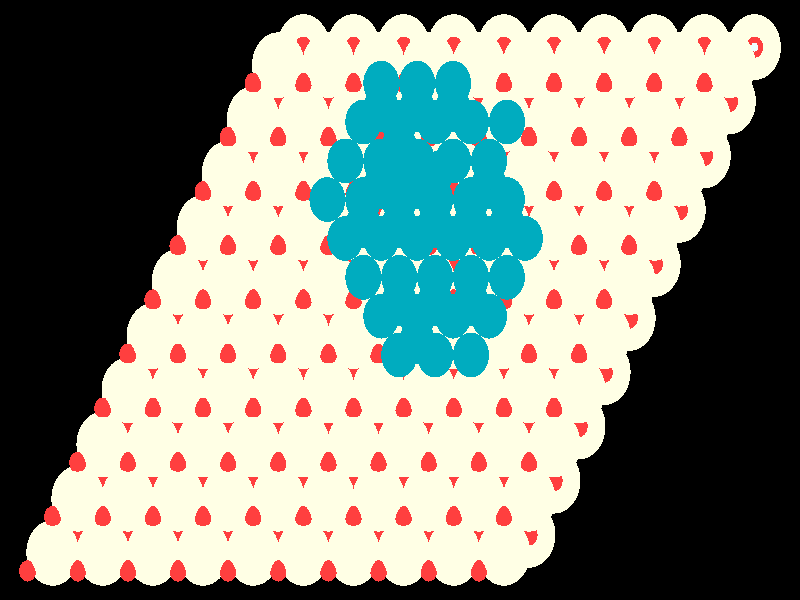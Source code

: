 #include "colors.inc"
#include "finish.inc"

global_settings {assumed_gamma 1 max_trace_level 6}
background {color White transmit 1.0}
camera {orthographic
  right -61.94*x up 37.23*y
  direction 1.00*z
  location <0,0,50.00> look_at <0,0,0>}
light_source {<  2.00,   3.00,  40.00> color White
  area_light <0.70, 0, 0>, <0, 0.70, 0>, 3, 3
  adaptive 1 jitter}

#declare simple = finish {phong 0.7}
#declare pale = finish {ambient 0.5 diffuse 0.85 roughness 0.001 specular 0.200 }
#declare intermediate = finish {ambient 0.3 diffuse 0.6 specular 0.1 roughness 0.04}
#declare vmd = finish {ambient 0.0 diffuse 0.65 phong 0.1 phong_size 40.0 specular 0.5 }
#declare jmol = finish {ambient 0.2 diffuse 0.6 specular 1 roughness 0.001 metallic}
#declare ase2 = finish {ambient 0.05 brilliance 3 diffuse 0.6 metallic specular 0.7 roughness 0.04 reflection 0.15}
#declare ase3 = finish {ambient 0.15 brilliance 2 diffuse 0.6 metallic specular 1.0 roughness 0.001 reflection 0.0}
#declare glass = finish {ambient 0.05 diffuse 0.3 specular 1.0 roughness 0.001}
#declare glass2 = finish {ambient 0.01 diffuse 0.3 specular 1.0 reflection 0.25 roughness 0.001}
#declare Rcell = 0.020;
#declare Rbond = 0.100;

#macro atom(LOC, R, COL, TRANS, FIN)
  sphere{LOC, R texture{pigment{color COL transmit TRANS} finish{FIN}}}
#end
#macro constrain(LOC, R, COL, TRANS FIN)
union{torus{R, Rcell rotate 45*z texture{pigment{color COL transmit TRANS} finish{FIN}}}
      torus{R, Rcell rotate -45*z texture{pigment{color COL transmit TRANS} finish{FIN}}}
      translate LOC}
#end

atom(< 27.45,  15.69, -14.55>, 2.04, rgb <1.00, 1.00, 0.78>, 0.0, ase3) // #0 
atom(< 25.51,  12.33, -14.55>, 2.04, rgb <1.00, 1.00, 0.78>, 0.0, ase3) // #1 
atom(< 23.57,  15.69, -14.55>, 2.04, rgb <1.00, 1.00, 0.78>, 0.0, ase3) // #2 
atom(< 21.63,  12.33, -14.55>, 2.04, rgb <1.00, 1.00, 0.78>, 0.0, ase3) // #3 
atom(< 21.63,  14.57, -13.75>, 0.66, rgb <1.00, 0.05, 0.05>, 0.0, ase3) // #4 
atom(< 25.51,  12.33, -12.17>, 0.66, rgb <1.00, 0.05, 0.05>, 0.0, ase3) // #5 
atom(< 19.69,  11.21, -13.75>, 0.66, rgb <1.00, 0.05, 0.05>, 0.0, ase3) // #6 
atom(< 27.45,  15.69, -12.17>, 0.66, rgb <1.00, 0.05, 0.05>, 0.0, ase3) // #7 
atom(< 25.51,  14.57, -13.75>, 0.66, rgb <1.00, 0.05, 0.05>, 0.0, ase3) // #8 
atom(< 21.63,  12.33, -12.17>, 0.66, rgb <1.00, 0.05, 0.05>, 0.0, ase3) // #9 
atom(< 23.57,  11.21, -13.75>, 0.66, rgb <1.00, 0.05, 0.05>, 0.0, ase3) // #10 
atom(< 23.57,  15.69, -12.17>, 0.66, rgb <1.00, 0.05, 0.05>, 0.0, ase3) // #11 
atom(< 19.69,  11.21, -11.38>, 2.04, rgb <1.00, 1.00, 0.78>, 0.0, ase3) // #12 
atom(< 21.63,  14.57, -11.38>, 2.04, rgb <1.00, 1.00, 0.78>, 0.0, ase3) // #13 
atom(< 23.57,  11.21, -11.38>, 2.04, rgb <1.00, 1.00, 0.78>, 0.0, ase3) // #14 
atom(< 25.51,  14.57, -11.38>, 2.04, rgb <1.00, 1.00, 0.78>, 0.0, ase3) // #15 
atom(< 21.63,  10.09, -10.58>, 0.66, rgb <1.00, 0.05, 0.05>, 0.0, ase3) // #16 
atom(< 23.57,  13.45, -10.58>, 0.66, rgb <1.00, 0.05, 0.05>, 0.0, ase3) // #17 
atom(< 17.75,  10.09, -10.58>, 0.66, rgb <1.00, 0.05, 0.05>, 0.0, ase3) // #18 
atom(< 19.69,  13.45, -10.58>, 0.66, rgb <1.00, 0.05, 0.05>, 0.0, ase3) // #19 
atom(< 23.57,   8.97, -14.55>, 2.04, rgb <1.00, 1.00, 0.78>, 0.0, ase3) // #20 
atom(< 21.63,   5.60, -14.55>, 2.04, rgb <1.00, 1.00, 0.78>, 0.0, ase3) // #21 
atom(< 19.69,   8.97, -14.55>, 2.04, rgb <1.00, 1.00, 0.78>, 0.0, ase3) // #22 
atom(< 17.75,   5.60, -14.55>, 2.04, rgb <1.00, 1.00, 0.78>, 0.0, ase3) // #23 
atom(< 17.75,   7.84, -13.75>, 0.66, rgb <1.00, 0.05, 0.05>, 0.0, ase3) // #24 
atom(< 21.63,   5.60, -12.17>, 0.66, rgb <1.00, 0.05, 0.05>, 0.0, ase3) // #25 
atom(< 15.81,   4.48, -13.75>, 0.66, rgb <1.00, 0.05, 0.05>, 0.0, ase3) // #26 
atom(< 23.57,   8.97, -12.17>, 0.66, rgb <1.00, 0.05, 0.05>, 0.0, ase3) // #27 
atom(< 21.63,   7.84, -13.75>, 0.66, rgb <1.00, 0.05, 0.05>, 0.0, ase3) // #28 
atom(< 17.75,   5.60, -12.17>, 0.66, rgb <1.00, 0.05, 0.05>, 0.0, ase3) // #29 
atom(< 19.69,   4.48, -13.75>, 0.66, rgb <1.00, 0.05, 0.05>, 0.0, ase3) // #30 
atom(< 19.69,   8.97, -12.17>, 0.66, rgb <1.00, 0.05, 0.05>, 0.0, ase3) // #31 
atom(< 15.81,   4.48, -11.38>, 2.04, rgb <1.00, 1.00, 0.78>, 0.0, ase3) // #32 
atom(< 17.75,   7.84, -11.38>, 2.04, rgb <1.00, 1.00, 0.78>, 0.0, ase3) // #33 
atom(< 19.69,   4.48, -11.38>, 2.04, rgb <1.00, 1.00, 0.78>, 0.0, ase3) // #34 
atom(< 21.63,   7.84, -11.38>, 2.04, rgb <1.00, 1.00, 0.78>, 0.0, ase3) // #35 
atom(< 17.75,   3.36, -10.58>, 0.66, rgb <1.00, 0.05, 0.05>, 0.0, ase3) // #36 
atom(< 19.69,   6.72, -10.58>, 0.66, rgb <1.00, 0.05, 0.05>, 0.0, ase3) // #37 
atom(< 13.87,   3.36, -10.58>, 0.66, rgb <1.00, 0.05, 0.05>, 0.0, ase3) // #38 
atom(< 15.81,   6.72, -10.58>, 0.66, rgb <1.00, 0.05, 0.05>, 0.0, ase3) // #39 
atom(< 19.69,   2.24, -14.55>, 2.04, rgb <1.00, 1.00, 0.78>, 0.0, ase3) // #40 
atom(< 17.75,  -1.12, -14.55>, 2.04, rgb <1.00, 1.00, 0.78>, 0.0, ase3) // #41 
atom(< 15.81,   2.24, -14.55>, 2.04, rgb <1.00, 1.00, 0.78>, 0.0, ase3) // #42 
atom(< 13.87,  -1.12, -14.55>, 2.04, rgb <1.00, 1.00, 0.78>, 0.0, ase3) // #43 
atom(< 13.87,   1.12, -13.75>, 0.66, rgb <1.00, 0.05, 0.05>, 0.0, ase3) // #44 
atom(< 17.75,  -1.12, -12.17>, 0.66, rgb <1.00, 0.05, 0.05>, 0.0, ase3) // #45 
atom(< 11.93,  -2.24, -13.75>, 0.66, rgb <1.00, 0.05, 0.05>, 0.0, ase3) // #46 
atom(< 19.69,   2.24, -12.17>, 0.66, rgb <1.00, 0.05, 0.05>, 0.0, ase3) // #47 
atom(< 17.75,   1.12, -13.75>, 0.66, rgb <1.00, 0.05, 0.05>, 0.0, ase3) // #48 
atom(< 13.87,  -1.12, -12.17>, 0.66, rgb <1.00, 0.05, 0.05>, 0.0, ase3) // #49 
atom(< 15.81,  -2.24, -13.75>, 0.66, rgb <1.00, 0.05, 0.05>, 0.0, ase3) // #50 
atom(< 15.81,   2.24, -12.17>, 0.66, rgb <1.00, 0.05, 0.05>, 0.0, ase3) // #51 
atom(< 11.93,  -2.24, -11.38>, 2.04, rgb <1.00, 1.00, 0.78>, 0.0, ase3) // #52 
atom(< 13.87,   1.12, -11.38>, 2.04, rgb <1.00, 1.00, 0.78>, 0.0, ase3) // #53 
atom(< 15.81,  -2.24, -11.38>, 2.04, rgb <1.00, 1.00, 0.78>, 0.0, ase3) // #54 
atom(< 17.75,   1.12, -11.38>, 2.04, rgb <1.00, 1.00, 0.78>, 0.0, ase3) // #55 
atom(< 13.87,  -3.36, -10.58>, 0.66, rgb <1.00, 0.05, 0.05>, 0.0, ase3) // #56 
atom(< 15.81,   0.00, -10.58>, 0.66, rgb <1.00, 0.05, 0.05>, 0.0, ase3) // #57 
atom(<  9.99,  -3.36, -10.58>, 0.66, rgb <1.00, 0.05, 0.05>, 0.0, ase3) // #58 
atom(< 11.93,   0.00, -10.58>, 0.66, rgb <1.00, 0.05, 0.05>, 0.0, ase3) // #59 
atom(< 15.81,  -4.48, -14.55>, 2.04, rgb <1.00, 1.00, 0.78>, 0.0, ase3) // #60 
atom(< 13.87,  -7.84, -14.55>, 2.04, rgb <1.00, 1.00, 0.78>, 0.0, ase3) // #61 
atom(< 11.93,  -4.48, -14.55>, 2.04, rgb <1.00, 1.00, 0.78>, 0.0, ase3) // #62 
atom(<  9.99,  -7.84, -14.55>, 2.04, rgb <1.00, 1.00, 0.78>, 0.0, ase3) // #63 
atom(<  9.99,  -5.60, -13.75>, 0.66, rgb <1.00, 0.05, 0.05>, 0.0, ase3) // #64 
atom(< 13.87,  -7.84, -12.17>, 0.66, rgb <1.00, 0.05, 0.05>, 0.0, ase3) // #65 
atom(<  8.04,  -8.97, -13.75>, 0.66, rgb <1.00, 0.05, 0.05>, 0.0, ase3) // #66 
atom(< 15.81,  -4.48, -12.17>, 0.66, rgb <1.00, 0.05, 0.05>, 0.0, ase3) // #67 
atom(< 13.87,  -5.60, -13.75>, 0.66, rgb <1.00, 0.05, 0.05>, 0.0, ase3) // #68 
atom(<  9.99,  -7.84, -12.17>, 0.66, rgb <1.00, 0.05, 0.05>, 0.0, ase3) // #69 
atom(< 11.93,  -8.97, -13.75>, 0.66, rgb <1.00, 0.05, 0.05>, 0.0, ase3) // #70 
atom(< 11.93,  -4.48, -12.17>, 0.66, rgb <1.00, 0.05, 0.05>, 0.0, ase3) // #71 
atom(<  8.04,  -8.97, -11.38>, 2.04, rgb <1.00, 1.00, 0.78>, 0.0, ase3) // #72 
atom(<  9.99,  -5.60, -11.38>, 2.04, rgb <1.00, 1.00, 0.78>, 0.0, ase3) // #73 
atom(< 11.93,  -8.97, -11.38>, 2.04, rgb <1.00, 1.00, 0.78>, 0.0, ase3) // #74 
atom(< 13.87,  -5.60, -11.38>, 2.04, rgb <1.00, 1.00, 0.78>, 0.0, ase3) // #75 
atom(<  9.99, -10.09, -10.58>, 0.66, rgb <1.00, 0.05, 0.05>, 0.0, ase3) // #76 
atom(< 11.93,  -6.72, -10.58>, 0.66, rgb <1.00, 0.05, 0.05>, 0.0, ase3) // #77 
atom(<  6.10, -10.09, -10.58>, 0.66, rgb <1.00, 0.05, 0.05>, 0.0, ase3) // #78 
atom(<  8.04,  -6.72, -10.58>, 0.66, rgb <1.00, 0.05, 0.05>, 0.0, ase3) // #79 
atom(< 11.93, -11.21, -14.55>, 2.04, rgb <1.00, 1.00, 0.78>, 0.0, ase3) // #80 
atom(<  9.99, -14.57, -14.55>, 2.04, rgb <1.00, 1.00, 0.78>, 0.0, ase3) // #81 
atom(<  8.04, -11.21, -14.55>, 2.04, rgb <1.00, 1.00, 0.78>, 0.0, ase3) // #82 
atom(<  6.10, -14.57, -14.55>, 2.04, rgb <1.00, 1.00, 0.78>, 0.0, ase3) // #83 
atom(<  6.10, -12.33, -13.75>, 0.66, rgb <1.00, 0.05, 0.05>, 0.0, ase3) // #84 
atom(<  9.99, -14.57, -12.17>, 0.66, rgb <1.00, 0.05, 0.05>, 0.0, ase3) // #85 
atom(<  4.16, -15.69, -13.75>, 0.66, rgb <1.00, 0.05, 0.05>, 0.0, ase3) // #86 
atom(< 11.93, -11.21, -12.17>, 0.66, rgb <1.00, 0.05, 0.05>, 0.0, ase3) // #87 
atom(<  9.99, -12.33, -13.75>, 0.66, rgb <1.00, 0.05, 0.05>, 0.0, ase3) // #88 
atom(<  6.10, -14.57, -12.17>, 0.66, rgb <1.00, 0.05, 0.05>, 0.0, ase3) // #89 
atom(<  8.04, -15.69, -13.75>, 0.66, rgb <1.00, 0.05, 0.05>, 0.0, ase3) // #90 
atom(<  8.04, -11.21, -12.17>, 0.66, rgb <1.00, 0.05, 0.05>, 0.0, ase3) // #91 
atom(<  4.16, -15.69, -11.38>, 2.04, rgb <1.00, 1.00, 0.78>, 0.0, ase3) // #92 
atom(<  6.10, -12.33, -11.38>, 2.04, rgb <1.00, 1.00, 0.78>, 0.0, ase3) // #93 
atom(<  8.04, -15.69, -11.38>, 2.04, rgb <1.00, 1.00, 0.78>, 0.0, ase3) // #94 
atom(<  9.99, -12.33, -11.38>, 2.04, rgb <1.00, 1.00, 0.78>, 0.0, ase3) // #95 
atom(<  6.10, -16.81, -10.58>, 0.66, rgb <1.00, 0.05, 0.05>, 0.0, ase3) // #96 
atom(<  8.04, -13.45, -10.58>, 0.66, rgb <1.00, 0.05, 0.05>, 0.0, ase3) // #97 
atom(<  2.22, -16.81, -10.58>, 0.66, rgb <1.00, 0.05, 0.05>, 0.0, ase3) // #98 
atom(<  4.16, -13.45, -10.58>, 0.66, rgb <1.00, 0.05, 0.05>, 0.0, ase3) // #99 
atom(< 19.69,  15.69, -14.55>, 2.04, rgb <1.00, 1.00, 0.78>, 0.0, ase3) // #100 
atom(< 17.75,  12.33, -14.55>, 2.04, rgb <1.00, 1.00, 0.78>, 0.0, ase3) // #101 
atom(< 15.81,  15.69, -14.55>, 2.04, rgb <1.00, 1.00, 0.78>, 0.0, ase3) // #102 
atom(< 13.87,  12.33, -14.55>, 2.04, rgb <1.00, 1.00, 0.78>, 0.0, ase3) // #103 
atom(< 13.87,  14.57, -13.75>, 0.66, rgb <1.00, 0.05, 0.05>, 0.0, ase3) // #104 
atom(< 17.75,  12.33, -12.17>, 0.66, rgb <1.00, 0.05, 0.05>, 0.0, ase3) // #105 
atom(< 11.93,  11.21, -13.75>, 0.66, rgb <1.00, 0.05, 0.05>, 0.0, ase3) // #106 
atom(< 19.69,  15.69, -12.17>, 0.66, rgb <1.00, 0.05, 0.05>, 0.0, ase3) // #107 
atom(< 17.75,  14.57, -13.75>, 0.66, rgb <1.00, 0.05, 0.05>, 0.0, ase3) // #108 
atom(< 13.87,  12.33, -12.17>, 0.66, rgb <1.00, 0.05, 0.05>, 0.0, ase3) // #109 
atom(< 15.81,  11.21, -13.75>, 0.66, rgb <1.00, 0.05, 0.05>, 0.0, ase3) // #110 
atom(< 15.81,  15.69, -12.17>, 0.66, rgb <1.00, 0.05, 0.05>, 0.0, ase3) // #111 
atom(< 11.93,  11.21, -11.38>, 2.04, rgb <1.00, 1.00, 0.78>, 0.0, ase3) // #112 
atom(< 13.87,  14.57, -11.38>, 2.04, rgb <1.00, 1.00, 0.78>, 0.0, ase3) // #113 
atom(< 15.81,  11.21, -11.38>, 2.04, rgb <1.00, 1.00, 0.78>, 0.0, ase3) // #114 
atom(< 17.75,  14.57, -11.38>, 2.04, rgb <1.00, 1.00, 0.78>, 0.0, ase3) // #115 
atom(< 13.87,  10.09, -10.58>, 0.66, rgb <1.00, 0.05, 0.05>, 0.0, ase3) // #116 
atom(< 15.81,  13.45, -10.58>, 0.66, rgb <1.00, 0.05, 0.05>, 0.0, ase3) // #117 
atom(<  9.99,  10.09, -10.58>, 0.66, rgb <1.00, 0.05, 0.05>, 0.0, ase3) // #118 
atom(< 11.93,  13.45, -10.58>, 0.66, rgb <1.00, 0.05, 0.05>, 0.0, ase3) // #119 
atom(< 15.81,   8.97, -14.55>, 2.04, rgb <1.00, 1.00, 0.78>, 0.0, ase3) // #120 
atom(< 13.87,   5.60, -14.55>, 2.04, rgb <1.00, 1.00, 0.78>, 0.0, ase3) // #121 
atom(< 11.93,   8.97, -14.55>, 2.04, rgb <1.00, 1.00, 0.78>, 0.0, ase3) // #122 
atom(<  9.99,   5.60, -14.55>, 2.04, rgb <1.00, 1.00, 0.78>, 0.0, ase3) // #123 
atom(<  9.99,   7.84, -13.75>, 0.66, rgb <1.00, 0.05, 0.05>, 0.0, ase3) // #124 
atom(< 13.87,   5.60, -12.17>, 0.66, rgb <1.00, 0.05, 0.05>, 0.0, ase3) // #125 
atom(<  8.04,   4.48, -13.75>, 0.66, rgb <1.00, 0.05, 0.05>, 0.0, ase3) // #126 
atom(< 15.81,   8.97, -12.17>, 0.66, rgb <1.00, 0.05, 0.05>, 0.0, ase3) // #127 
atom(< 13.87,   7.84, -13.75>, 0.66, rgb <1.00, 0.05, 0.05>, 0.0, ase3) // #128 
atom(<  9.99,   5.60, -12.17>, 0.66, rgb <1.00, 0.05, 0.05>, 0.0, ase3) // #129 
atom(< 11.93,   4.48, -13.75>, 0.66, rgb <1.00, 0.05, 0.05>, 0.0, ase3) // #130 
atom(< 11.93,   8.97, -12.17>, 0.66, rgb <1.00, 0.05, 0.05>, 0.0, ase3) // #131 
atom(<  8.04,   4.48, -11.38>, 2.04, rgb <1.00, 1.00, 0.78>, 0.0, ase3) // #132 
atom(<  9.99,   7.84, -11.38>, 2.04, rgb <1.00, 1.00, 0.78>, 0.0, ase3) // #133 
atom(< 11.93,   4.48, -11.38>, 2.04, rgb <1.00, 1.00, 0.78>, 0.0, ase3) // #134 
atom(< 13.87,   7.84, -11.38>, 2.04, rgb <1.00, 1.00, 0.78>, 0.0, ase3) // #135 
atom(<  9.99,   3.36, -10.58>, 0.66, rgb <1.00, 0.05, 0.05>, 0.0, ase3) // #136 
atom(< 11.93,   6.72, -10.58>, 0.66, rgb <1.00, 0.05, 0.05>, 0.0, ase3) // #137 
atom(<  6.10,   3.36, -10.58>, 0.66, rgb <1.00, 0.05, 0.05>, 0.0, ase3) // #138 
atom(<  8.04,   6.72, -10.58>, 0.66, rgb <1.00, 0.05, 0.05>, 0.0, ase3) // #139 
atom(< 11.93,   2.24, -14.55>, 2.04, rgb <1.00, 1.00, 0.78>, 0.0, ase3) // #140 
atom(<  9.99,  -1.12, -14.55>, 2.04, rgb <1.00, 1.00, 0.78>, 0.0, ase3) // #141 
atom(<  8.04,   2.24, -14.55>, 2.04, rgb <1.00, 1.00, 0.78>, 0.0, ase3) // #142 
atom(<  6.10,  -1.12, -14.55>, 2.04, rgb <1.00, 1.00, 0.78>, 0.0, ase3) // #143 
atom(<  6.10,   1.12, -13.75>, 0.66, rgb <1.00, 0.05, 0.05>, 0.0, ase3) // #144 
atom(<  9.99,  -1.12, -12.17>, 0.66, rgb <1.00, 0.05, 0.05>, 0.0, ase3) // #145 
atom(<  4.16,  -2.24, -13.75>, 0.66, rgb <1.00, 0.05, 0.05>, 0.0, ase3) // #146 
atom(< 11.93,   2.24, -12.17>, 0.66, rgb <1.00, 0.05, 0.05>, 0.0, ase3) // #147 
atom(<  9.99,   1.12, -13.75>, 0.66, rgb <1.00, 0.05, 0.05>, 0.0, ase3) // #148 
atom(<  6.10,  -1.12, -12.17>, 0.66, rgb <1.00, 0.05, 0.05>, 0.0, ase3) // #149 
atom(<  8.04,  -2.24, -13.75>, 0.66, rgb <1.00, 0.05, 0.05>, 0.0, ase3) // #150 
atom(<  8.04,   2.24, -12.17>, 0.66, rgb <1.00, 0.05, 0.05>, 0.0, ase3) // #151 
atom(<  4.16,  -2.24, -11.38>, 2.04, rgb <1.00, 1.00, 0.78>, 0.0, ase3) // #152 
atom(<  6.10,   1.12, -11.38>, 2.04, rgb <1.00, 1.00, 0.78>, 0.0, ase3) // #153 
atom(<  8.04,  -2.24, -11.38>, 2.04, rgb <1.00, 1.00, 0.78>, 0.0, ase3) // #154 
atom(<  9.99,   1.12, -11.38>, 2.04, rgb <1.00, 1.00, 0.78>, 0.0, ase3) // #155 
atom(<  6.10,  -3.36, -10.58>, 0.66, rgb <1.00, 0.05, 0.05>, 0.0, ase3) // #156 
atom(<  8.04,   0.00, -10.58>, 0.66, rgb <1.00, 0.05, 0.05>, 0.0, ase3) // #157 
atom(<  2.22,  -3.36, -10.58>, 0.66, rgb <1.00, 0.05, 0.05>, 0.0, ase3) // #158 
atom(<  4.16,   0.00, -10.58>, 0.66, rgb <1.00, 0.05, 0.05>, 0.0, ase3) // #159 
atom(<  8.04,  -4.48, -14.55>, 2.04, rgb <1.00, 1.00, 0.78>, 0.0, ase3) // #160 
atom(<  6.10,  -7.84, -14.55>, 2.04, rgb <1.00, 1.00, 0.78>, 0.0, ase3) // #161 
atom(<  4.16,  -4.48, -14.55>, 2.04, rgb <1.00, 1.00, 0.78>, 0.0, ase3) // #162 
atom(<  2.22,  -7.84, -14.55>, 2.04, rgb <1.00, 1.00, 0.78>, 0.0, ase3) // #163 
atom(<  2.22,  -5.60, -13.75>, 0.66, rgb <1.00, 0.05, 0.05>, 0.0, ase3) // #164 
atom(<  6.10,  -7.84, -12.17>, 0.66, rgb <1.00, 0.05, 0.05>, 0.0, ase3) // #165 
atom(<  0.28,  -8.97, -13.75>, 0.66, rgb <1.00, 0.05, 0.05>, 0.0, ase3) // #166 
atom(<  8.04,  -4.48, -12.17>, 0.66, rgb <1.00, 0.05, 0.05>, 0.0, ase3) // #167 
atom(<  6.10,  -5.60, -13.75>, 0.66, rgb <1.00, 0.05, 0.05>, 0.0, ase3) // #168 
atom(<  2.22,  -7.84, -12.17>, 0.66, rgb <1.00, 0.05, 0.05>, 0.0, ase3) // #169 
atom(<  4.16,  -8.97, -13.75>, 0.66, rgb <1.00, 0.05, 0.05>, 0.0, ase3) // #170 
atom(<  4.16,  -4.48, -12.17>, 0.66, rgb <1.00, 0.05, 0.05>, 0.0, ase3) // #171 
atom(<  0.28,  -8.97, -11.38>, 2.04, rgb <1.00, 1.00, 0.78>, 0.0, ase3) // #172 
atom(<  2.22,  -5.60, -11.38>, 2.04, rgb <1.00, 1.00, 0.78>, 0.0, ase3) // #173 
atom(<  4.16,  -8.97, -11.38>, 2.04, rgb <1.00, 1.00, 0.78>, 0.0, ase3) // #174 
atom(<  6.10,  -5.60, -11.38>, 2.04, rgb <1.00, 1.00, 0.78>, 0.0, ase3) // #175 
atom(<  2.22, -10.09, -10.58>, 0.66, rgb <1.00, 0.05, 0.05>, 0.0, ase3) // #176 
atom(<  4.16,  -6.72, -10.58>, 0.66, rgb <1.00, 0.05, 0.05>, 0.0, ase3) // #177 
atom(< -1.66, -10.09, -10.58>, 0.66, rgb <1.00, 0.05, 0.05>, 0.0, ase3) // #178 
atom(<  0.28,  -6.72, -10.58>, 0.66, rgb <1.00, 0.05, 0.05>, 0.0, ase3) // #179 
atom(<  4.16, -11.21, -14.55>, 2.04, rgb <1.00, 1.00, 0.78>, 0.0, ase3) // #180 
atom(<  2.22, -14.57, -14.55>, 2.04, rgb <1.00, 1.00, 0.78>, 0.0, ase3) // #181 
atom(<  0.28, -11.21, -14.55>, 2.04, rgb <1.00, 1.00, 0.78>, 0.0, ase3) // #182 
atom(< -1.66, -14.57, -14.55>, 2.04, rgb <1.00, 1.00, 0.78>, 0.0, ase3) // #183 
atom(< -1.66, -12.33, -13.75>, 0.66, rgb <1.00, 0.05, 0.05>, 0.0, ase3) // #184 
atom(<  2.22, -14.57, -12.17>, 0.66, rgb <1.00, 0.05, 0.05>, 0.0, ase3) // #185 
atom(< -3.60, -15.69, -13.75>, 0.66, rgb <1.00, 0.05, 0.05>, 0.0, ase3) // #186 
atom(<  4.16, -11.21, -12.17>, 0.66, rgb <1.00, 0.05, 0.05>, 0.0, ase3) // #187 
atom(<  2.22, -12.33, -13.75>, 0.66, rgb <1.00, 0.05, 0.05>, 0.0, ase3) // #188 
atom(< -1.66, -14.57, -12.17>, 0.66, rgb <1.00, 0.05, 0.05>, 0.0, ase3) // #189 
atom(<  0.28, -15.69, -13.75>, 0.66, rgb <1.00, 0.05, 0.05>, 0.0, ase3) // #190 
atom(<  0.28, -11.21, -12.17>, 0.66, rgb <1.00, 0.05, 0.05>, 0.0, ase3) // #191 
atom(< -3.60, -15.69, -11.38>, 2.04, rgb <1.00, 1.00, 0.78>, 0.0, ase3) // #192 
atom(< -1.66, -12.33, -11.38>, 2.04, rgb <1.00, 1.00, 0.78>, 0.0, ase3) // #193 
atom(<  0.28, -15.69, -11.38>, 2.04, rgb <1.00, 1.00, 0.78>, 0.0, ase3) // #194 
atom(<  2.22, -12.33, -11.38>, 2.04, rgb <1.00, 1.00, 0.78>, 0.0, ase3) // #195 
atom(< -1.66, -16.81, -10.58>, 0.66, rgb <1.00, 0.05, 0.05>, 0.0, ase3) // #196 
atom(<  0.28, -13.45, -10.58>, 0.66, rgb <1.00, 0.05, 0.05>, 0.0, ase3) // #197 
atom(< -5.54, -16.81, -10.58>, 0.66, rgb <1.00, 0.05, 0.05>, 0.0, ase3) // #198 
atom(< -3.60, -13.45, -10.58>, 0.66, rgb <1.00, 0.05, 0.05>, 0.0, ase3) // #199 
atom(< 11.93,  15.69, -14.55>, 2.04, rgb <1.00, 1.00, 0.78>, 0.0, ase3) // #200 
atom(<  9.99,  12.33, -14.55>, 2.04, rgb <1.00, 1.00, 0.78>, 0.0, ase3) // #201 
atom(<  8.04,  15.69, -14.55>, 2.04, rgb <1.00, 1.00, 0.78>, 0.0, ase3) // #202 
atom(<  6.10,  12.33, -14.55>, 2.04, rgb <1.00, 1.00, 0.78>, 0.0, ase3) // #203 
atom(<  6.10,  14.57, -13.75>, 0.66, rgb <1.00, 0.05, 0.05>, 0.0, ase3) // #204 
atom(<  9.99,  12.33, -12.17>, 0.66, rgb <1.00, 0.05, 0.05>, 0.0, ase3) // #205 
atom(<  4.16,  11.21, -13.75>, 0.66, rgb <1.00, 0.05, 0.05>, 0.0, ase3) // #206 
atom(< 11.93,  15.69, -12.17>, 0.66, rgb <1.00, 0.05, 0.05>, 0.0, ase3) // #207 
atom(<  9.99,  14.57, -13.75>, 0.66, rgb <1.00, 0.05, 0.05>, 0.0, ase3) // #208 
atom(<  6.10,  12.33, -12.17>, 0.66, rgb <1.00, 0.05, 0.05>, 0.0, ase3) // #209 
atom(<  8.04,  11.21, -13.75>, 0.66, rgb <1.00, 0.05, 0.05>, 0.0, ase3) // #210 
atom(<  8.04,  15.69, -12.17>, 0.66, rgb <1.00, 0.05, 0.05>, 0.0, ase3) // #211 
atom(<  4.16,  11.21, -11.38>, 2.04, rgb <1.00, 1.00, 0.78>, 0.0, ase3) // #212 
atom(<  6.10,  14.57, -11.38>, 2.04, rgb <1.00, 1.00, 0.78>, 0.0, ase3) // #213 
atom(<  8.04,  11.21, -11.38>, 2.04, rgb <1.00, 1.00, 0.78>, 0.0, ase3) // #214 
atom(<  9.99,  14.57, -11.38>, 2.04, rgb <1.00, 1.00, 0.78>, 0.0, ase3) // #215 
atom(<  6.10,  10.09, -10.58>, 0.66, rgb <1.00, 0.05, 0.05>, 0.0, ase3) // #216 
atom(<  8.04,  13.45, -10.58>, 0.66, rgb <1.00, 0.05, 0.05>, 0.0, ase3) // #217 
atom(<  2.22,  10.09, -10.58>, 0.66, rgb <1.00, 0.05, 0.05>, 0.0, ase3) // #218 
atom(<  4.16,  13.45, -10.58>, 0.66, rgb <1.00, 0.05, 0.05>, 0.0, ase3) // #219 
atom(<  8.04,   8.97, -14.55>, 2.04, rgb <1.00, 1.00, 0.78>, 0.0, ase3) // #220 
atom(<  6.10,   5.60, -14.55>, 2.04, rgb <1.00, 1.00, 0.78>, 0.0, ase3) // #221 
atom(<  4.16,   8.97, -14.55>, 2.04, rgb <1.00, 1.00, 0.78>, 0.0, ase3) // #222 
atom(<  2.22,   5.60, -14.55>, 2.04, rgb <1.00, 1.00, 0.78>, 0.0, ase3) // #223 
atom(<  2.22,   7.84, -13.75>, 0.66, rgb <1.00, 0.05, 0.05>, 0.0, ase3) // #224 
atom(<  6.10,   5.60, -12.17>, 0.66, rgb <1.00, 0.05, 0.05>, 0.0, ase3) // #225 
atom(<  0.28,   4.48, -13.75>, 0.66, rgb <1.00, 0.05, 0.05>, 0.0, ase3) // #226 
atom(<  8.04,   8.97, -12.17>, 0.66, rgb <1.00, 0.05, 0.05>, 0.0, ase3) // #227 
atom(<  6.10,   7.84, -13.75>, 0.66, rgb <1.00, 0.05, 0.05>, 0.0, ase3) // #228 
atom(<  2.22,   5.60, -12.17>, 0.66, rgb <1.00, 0.05, 0.05>, 0.0, ase3) // #229 
atom(<  4.16,   4.48, -13.75>, 0.66, rgb <1.00, 0.05, 0.05>, 0.0, ase3) // #230 
atom(<  4.16,   8.97, -12.17>, 0.66, rgb <1.00, 0.05, 0.05>, 0.0, ase3) // #231 
atom(<  0.28,   4.48, -11.38>, 2.04, rgb <1.00, 1.00, 0.78>, 0.0, ase3) // #232 
atom(<  2.22,   7.84, -11.38>, 2.04, rgb <1.00, 1.00, 0.78>, 0.0, ase3) // #233 
atom(<  4.16,   4.48, -11.38>, 2.04, rgb <1.00, 1.00, 0.78>, 0.0, ase3) // #234 
atom(<  6.10,   7.84, -11.38>, 2.04, rgb <1.00, 1.00, 0.78>, 0.0, ase3) // #235 
atom(<  2.22,   3.36, -10.58>, 0.66, rgb <1.00, 0.05, 0.05>, 0.0, ase3) // #236 
atom(<  4.16,   6.72, -10.58>, 0.66, rgb <1.00, 0.05, 0.05>, 0.0, ase3) // #237 
atom(< -1.66,   3.36, -10.58>, 0.66, rgb <1.00, 0.05, 0.05>, 0.0, ase3) // #238 
atom(<  0.28,   6.72, -10.58>, 0.66, rgb <1.00, 0.05, 0.05>, 0.0, ase3) // #239 
atom(<  4.16,   2.24, -14.55>, 2.04, rgb <1.00, 1.00, 0.78>, 0.0, ase3) // #240 
atom(<  2.22,  -1.12, -14.55>, 2.04, rgb <1.00, 1.00, 0.78>, 0.0, ase3) // #241 
atom(<  0.28,   2.24, -14.55>, 2.04, rgb <1.00, 1.00, 0.78>, 0.0, ase3) // #242 
atom(< -1.66,  -1.12, -14.55>, 2.04, rgb <1.00, 1.00, 0.78>, 0.0, ase3) // #243 
atom(< -1.66,   1.12, -13.75>, 0.66, rgb <1.00, 0.05, 0.05>, 0.0, ase3) // #244 
atom(<  2.22,  -1.12, -12.17>, 0.66, rgb <1.00, 0.05, 0.05>, 0.0, ase3) // #245 
atom(< -3.60,  -2.24, -13.75>, 0.66, rgb <1.00, 0.05, 0.05>, 0.0, ase3) // #246 
atom(<  4.16,   2.24, -12.17>, 0.66, rgb <1.00, 0.05, 0.05>, 0.0, ase3) // #247 
atom(<  2.22,   1.12, -13.75>, 0.66, rgb <1.00, 0.05, 0.05>, 0.0, ase3) // #248 
atom(< -1.66,  -1.12, -12.17>, 0.66, rgb <1.00, 0.05, 0.05>, 0.0, ase3) // #249 
atom(<  0.28,  -2.24, -13.75>, 0.66, rgb <1.00, 0.05, 0.05>, 0.0, ase3) // #250 
atom(<  0.28,   2.24, -12.17>, 0.66, rgb <1.00, 0.05, 0.05>, 0.0, ase3) // #251 
atom(< -3.60,  -2.24, -11.38>, 2.04, rgb <1.00, 1.00, 0.78>, 0.0, ase3) // #252 
atom(< -1.66,   1.12, -11.38>, 2.04, rgb <1.00, 1.00, 0.78>, 0.0, ase3) // #253 
atom(<  0.28,  -2.24, -11.38>, 2.04, rgb <1.00, 1.00, 0.78>, 0.0, ase3) // #254 
atom(<  2.22,   1.12, -11.38>, 2.04, rgb <1.00, 1.00, 0.78>, 0.0, ase3) // #255 
atom(< -1.66,  -3.36, -10.58>, 0.66, rgb <1.00, 0.05, 0.05>, 0.0, ase3) // #256 
atom(<  0.28,   0.00, -10.58>, 0.66, rgb <1.00, 0.05, 0.05>, 0.0, ase3) // #257 
atom(< -5.54,  -3.36, -10.58>, 0.66, rgb <1.00, 0.05, 0.05>, 0.0, ase3) // #258 
atom(< -3.60,   0.00, -10.58>, 0.66, rgb <1.00, 0.05, 0.05>, 0.0, ase3) // #259 
atom(<  0.28,  -4.48, -14.55>, 2.04, rgb <1.00, 1.00, 0.78>, 0.0, ase3) // #260 
atom(< -1.66,  -7.84, -14.55>, 2.04, rgb <1.00, 1.00, 0.78>, 0.0, ase3) // #261 
atom(< -3.60,  -4.48, -14.55>, 2.04, rgb <1.00, 1.00, 0.78>, 0.0, ase3) // #262 
atom(< -5.54,  -7.84, -14.55>, 2.04, rgb <1.00, 1.00, 0.78>, 0.0, ase3) // #263 
atom(< -5.54,  -5.60, -13.75>, 0.66, rgb <1.00, 0.05, 0.05>, 0.0, ase3) // #264 
atom(< -1.66,  -7.84, -12.17>, 0.66, rgb <1.00, 0.05, 0.05>, 0.0, ase3) // #265 
atom(< -7.48,  -8.97, -13.75>, 0.66, rgb <1.00, 0.05, 0.05>, 0.0, ase3) // #266 
atom(<  0.28,  -4.48, -12.17>, 0.66, rgb <1.00, 0.05, 0.05>, 0.0, ase3) // #267 
atom(< -1.66,  -5.60, -13.75>, 0.66, rgb <1.00, 0.05, 0.05>, 0.0, ase3) // #268 
atom(< -5.54,  -7.84, -12.17>, 0.66, rgb <1.00, 0.05, 0.05>, 0.0, ase3) // #269 
atom(< -3.60,  -8.97, -13.75>, 0.66, rgb <1.00, 0.05, 0.05>, 0.0, ase3) // #270 
atom(< -3.60,  -4.48, -12.17>, 0.66, rgb <1.00, 0.05, 0.05>, 0.0, ase3) // #271 
atom(< -7.48,  -8.97, -11.38>, 2.04, rgb <1.00, 1.00, 0.78>, 0.0, ase3) // #272 
atom(< -5.54,  -5.60, -11.38>, 2.04, rgb <1.00, 1.00, 0.78>, 0.0, ase3) // #273 
atom(< -3.60,  -8.97, -11.38>, 2.04, rgb <1.00, 1.00, 0.78>, 0.0, ase3) // #274 
atom(< -1.66,  -5.60, -11.38>, 2.04, rgb <1.00, 1.00, 0.78>, 0.0, ase3) // #275 
atom(< -5.54, -10.09, -10.58>, 0.66, rgb <1.00, 0.05, 0.05>, 0.0, ase3) // #276 
atom(< -3.60,  -6.72, -10.58>, 0.66, rgb <1.00, 0.05, 0.05>, 0.0, ase3) // #277 
atom(< -9.42, -10.09, -10.58>, 0.66, rgb <1.00, 0.05, 0.05>, 0.0, ase3) // #278 
atom(< -7.48,  -6.72, -10.58>, 0.66, rgb <1.00, 0.05, 0.05>, 0.0, ase3) // #279 
atom(< -3.60, -11.21, -14.55>, 2.04, rgb <1.00, 1.00, 0.78>, 0.0, ase3) // #280 
atom(< -5.54, -14.57, -14.55>, 2.04, rgb <1.00, 1.00, 0.78>, 0.0, ase3) // #281 
atom(< -7.48, -11.21, -14.55>, 2.04, rgb <1.00, 1.00, 0.78>, 0.0, ase3) // #282 
atom(< -9.42, -14.57, -14.55>, 2.04, rgb <1.00, 1.00, 0.78>, 0.0, ase3) // #283 
atom(< -9.42, -12.33, -13.75>, 0.66, rgb <1.00, 0.05, 0.05>, 0.0, ase3) // #284 
atom(< -5.54, -14.57, -12.17>, 0.66, rgb <1.00, 0.05, 0.05>, 0.0, ase3) // #285 
atom(<-11.37, -15.69, -13.75>, 0.66, rgb <1.00, 0.05, 0.05>, 0.0, ase3) // #286 
atom(< -3.60, -11.21, -12.17>, 0.66, rgb <1.00, 0.05, 0.05>, 0.0, ase3) // #287 
atom(< -5.54, -12.33, -13.75>, 0.66, rgb <1.00, 0.05, 0.05>, 0.0, ase3) // #288 
atom(< -9.42, -14.57, -12.17>, 0.66, rgb <1.00, 0.05, 0.05>, 0.0, ase3) // #289 
atom(< -7.48, -15.69, -13.75>, 0.66, rgb <1.00, 0.05, 0.05>, 0.0, ase3) // #290 
atom(< -7.48, -11.21, -12.17>, 0.66, rgb <1.00, 0.05, 0.05>, 0.0, ase3) // #291 
atom(<-11.37, -15.69, -11.38>, 2.04, rgb <1.00, 1.00, 0.78>, 0.0, ase3) // #292 
atom(< -9.42, -12.33, -11.38>, 2.04, rgb <1.00, 1.00, 0.78>, 0.0, ase3) // #293 
atom(< -7.48, -15.69, -11.38>, 2.04, rgb <1.00, 1.00, 0.78>, 0.0, ase3) // #294 
atom(< -5.54, -12.33, -11.38>, 2.04, rgb <1.00, 1.00, 0.78>, 0.0, ase3) // #295 
atom(< -9.42, -16.81, -10.58>, 0.66, rgb <1.00, 0.05, 0.05>, 0.0, ase3) // #296 
atom(< -7.48, -13.45, -10.58>, 0.66, rgb <1.00, 0.05, 0.05>, 0.0, ase3) // #297 
atom(<-13.31, -16.81, -10.58>, 0.66, rgb <1.00, 0.05, 0.05>, 0.0, ase3) // #298 
atom(<-11.37, -13.45, -10.58>, 0.66, rgb <1.00, 0.05, 0.05>, 0.0, ase3) // #299 
atom(<  4.16,  15.69, -14.55>, 2.04, rgb <1.00, 1.00, 0.78>, 0.0, ase3) // #300 
atom(<  2.22,  12.33, -14.55>, 2.04, rgb <1.00, 1.00, 0.78>, 0.0, ase3) // #301 
atom(<  0.28,  15.69, -14.55>, 2.04, rgb <1.00, 1.00, 0.78>, 0.0, ase3) // #302 
atom(< -1.66,  12.33, -14.55>, 2.04, rgb <1.00, 1.00, 0.78>, 0.0, ase3) // #303 
atom(< -1.66,  14.57, -13.75>, 0.66, rgb <1.00, 0.05, 0.05>, 0.0, ase3) // #304 
atom(<  2.22,  12.33, -12.17>, 0.66, rgb <1.00, 0.05, 0.05>, 0.0, ase3) // #305 
atom(< -3.60,  11.21, -13.75>, 0.66, rgb <1.00, 0.05, 0.05>, 0.0, ase3) // #306 
atom(<  4.16,  15.69, -12.17>, 0.66, rgb <1.00, 0.05, 0.05>, 0.0, ase3) // #307 
atom(<  2.22,  14.57, -13.75>, 0.66, rgb <1.00, 0.05, 0.05>, 0.0, ase3) // #308 
atom(< -1.66,  12.33, -12.17>, 0.66, rgb <1.00, 0.05, 0.05>, 0.0, ase3) // #309 
atom(<  0.28,  11.21, -13.75>, 0.66, rgb <1.00, 0.05, 0.05>, 0.0, ase3) // #310 
atom(<  0.28,  15.69, -12.17>, 0.66, rgb <1.00, 0.05, 0.05>, 0.0, ase3) // #311 
atom(< -3.60,  11.21, -11.38>, 2.04, rgb <1.00, 1.00, 0.78>, 0.0, ase3) // #312 
atom(< -1.66,  14.57, -11.38>, 2.04, rgb <1.00, 1.00, 0.78>, 0.0, ase3) // #313 
atom(<  0.28,  11.21, -11.38>, 2.04, rgb <1.00, 1.00, 0.78>, 0.0, ase3) // #314 
atom(<  2.22,  14.57, -11.38>, 2.04, rgb <1.00, 1.00, 0.78>, 0.0, ase3) // #315 
atom(< -1.66,  10.09, -10.58>, 0.66, rgb <1.00, 0.05, 0.05>, 0.0, ase3) // #316 
atom(<  0.28,  13.45, -10.58>, 0.66, rgb <1.00, 0.05, 0.05>, 0.0, ase3) // #317 
atom(< -5.54,  10.09, -10.58>, 0.66, rgb <1.00, 0.05, 0.05>, 0.0, ase3) // #318 
atom(< -3.60,  13.45, -10.58>, 0.66, rgb <1.00, 0.05, 0.05>, 0.0, ase3) // #319 
atom(<  0.28,   8.97, -14.55>, 2.04, rgb <1.00, 1.00, 0.78>, 0.0, ase3) // #320 
atom(< -1.66,   5.60, -14.55>, 2.04, rgb <1.00, 1.00, 0.78>, 0.0, ase3) // #321 
atom(< -3.60,   8.97, -14.55>, 2.04, rgb <1.00, 1.00, 0.78>, 0.0, ase3) // #322 
atom(< -5.54,   5.60, -14.55>, 2.04, rgb <1.00, 1.00, 0.78>, 0.0, ase3) // #323 
atom(< -5.54,   7.84, -13.75>, 0.66, rgb <1.00, 0.05, 0.05>, 0.0, ase3) // #324 
atom(< -1.66,   5.60, -12.17>, 0.66, rgb <1.00, 0.05, 0.05>, 0.0, ase3) // #325 
atom(< -7.48,   4.48, -13.75>, 0.66, rgb <1.00, 0.05, 0.05>, 0.0, ase3) // #326 
atom(<  0.28,   8.97, -12.17>, 0.66, rgb <1.00, 0.05, 0.05>, 0.0, ase3) // #327 
atom(< -1.66,   7.84, -13.75>, 0.66, rgb <1.00, 0.05, 0.05>, 0.0, ase3) // #328 
atom(< -5.54,   5.60, -12.17>, 0.66, rgb <1.00, 0.05, 0.05>, 0.0, ase3) // #329 
atom(< -3.60,   4.48, -13.75>, 0.66, rgb <1.00, 0.05, 0.05>, 0.0, ase3) // #330 
atom(< -3.60,   8.97, -12.17>, 0.66, rgb <1.00, 0.05, 0.05>, 0.0, ase3) // #331 
atom(< -7.48,   4.48, -11.38>, 2.04, rgb <1.00, 1.00, 0.78>, 0.0, ase3) // #332 
atom(< -5.54,   7.84, -11.38>, 2.04, rgb <1.00, 1.00, 0.78>, 0.0, ase3) // #333 
atom(< -3.60,   4.48, -11.38>, 2.04, rgb <1.00, 1.00, 0.78>, 0.0, ase3) // #334 
atom(< -1.66,   7.84, -11.38>, 2.04, rgb <1.00, 1.00, 0.78>, 0.0, ase3) // #335 
atom(< -5.54,   3.36, -10.58>, 0.66, rgb <1.00, 0.05, 0.05>, 0.0, ase3) // #336 
atom(< -3.60,   6.72, -10.58>, 0.66, rgb <1.00, 0.05, 0.05>, 0.0, ase3) // #337 
atom(< -9.42,   3.36, -10.58>, 0.66, rgb <1.00, 0.05, 0.05>, 0.0, ase3) // #338 
atom(< -7.48,   6.72, -10.58>, 0.66, rgb <1.00, 0.05, 0.05>, 0.0, ase3) // #339 
atom(< -3.60,   2.24, -14.55>, 2.04, rgb <1.00, 1.00, 0.78>, 0.0, ase3) // #340 
atom(< -5.54,  -1.12, -14.55>, 2.04, rgb <1.00, 1.00, 0.78>, 0.0, ase3) // #341 
atom(< -7.48,   2.24, -14.55>, 2.04, rgb <1.00, 1.00, 0.78>, 0.0, ase3) // #342 
atom(< -9.42,  -1.12, -14.55>, 2.04, rgb <1.00, 1.00, 0.78>, 0.0, ase3) // #343 
atom(< -9.42,   1.12, -13.75>, 0.66, rgb <1.00, 0.05, 0.05>, 0.0, ase3) // #344 
atom(< -5.54,  -1.12, -12.17>, 0.66, rgb <1.00, 0.05, 0.05>, 0.0, ase3) // #345 
atom(<-11.37,  -2.24, -13.75>, 0.66, rgb <1.00, 0.05, 0.05>, 0.0, ase3) // #346 
atom(< -3.60,   2.24, -12.17>, 0.66, rgb <1.00, 0.05, 0.05>, 0.0, ase3) // #347 
atom(< -5.54,   1.12, -13.75>, 0.66, rgb <1.00, 0.05, 0.05>, 0.0, ase3) // #348 
atom(< -9.42,  -1.12, -12.17>, 0.66, rgb <1.00, 0.05, 0.05>, 0.0, ase3) // #349 
atom(< -7.48,  -2.24, -13.75>, 0.66, rgb <1.00, 0.05, 0.05>, 0.0, ase3) // #350 
atom(< -7.48,   2.24, -12.17>, 0.66, rgb <1.00, 0.05, 0.05>, 0.0, ase3) // #351 
atom(<-11.37,  -2.24, -11.38>, 2.04, rgb <1.00, 1.00, 0.78>, 0.0, ase3) // #352 
atom(< -9.42,   1.12, -11.38>, 2.04, rgb <1.00, 1.00, 0.78>, 0.0, ase3) // #353 
atom(< -7.48,  -2.24, -11.38>, 2.04, rgb <1.00, 1.00, 0.78>, 0.0, ase3) // #354 
atom(< -5.54,   1.12, -11.38>, 2.04, rgb <1.00, 1.00, 0.78>, 0.0, ase3) // #355 
atom(< -9.42,  -3.36, -10.58>, 0.66, rgb <1.00, 0.05, 0.05>, 0.0, ase3) // #356 
atom(< -7.48,   0.00, -10.58>, 0.66, rgb <1.00, 0.05, 0.05>, 0.0, ase3) // #357 
atom(<-13.31,  -3.36, -10.58>, 0.66, rgb <1.00, 0.05, 0.05>, 0.0, ase3) // #358 
atom(<-11.37,   0.00, -10.58>, 0.66, rgb <1.00, 0.05, 0.05>, 0.0, ase3) // #359 
atom(< -7.48,  -4.48, -14.55>, 2.04, rgb <1.00, 1.00, 0.78>, 0.0, ase3) // #360 
atom(< -9.42,  -7.84, -14.55>, 2.04, rgb <1.00, 1.00, 0.78>, 0.0, ase3) // #361 
atom(<-11.37,  -4.48, -14.55>, 2.04, rgb <1.00, 1.00, 0.78>, 0.0, ase3) // #362 
atom(<-13.31,  -7.84, -14.55>, 2.04, rgb <1.00, 1.00, 0.78>, 0.0, ase3) // #363 
atom(<-13.31,  -5.60, -13.75>, 0.66, rgb <1.00, 0.05, 0.05>, 0.0, ase3) // #364 
atom(< -9.42,  -7.84, -12.17>, 0.66, rgb <1.00, 0.05, 0.05>, 0.0, ase3) // #365 
atom(<-15.25,  -8.97, -13.75>, 0.66, rgb <1.00, 0.05, 0.05>, 0.0, ase3) // #366 
atom(< -7.48,  -4.48, -12.17>, 0.66, rgb <1.00, 0.05, 0.05>, 0.0, ase3) // #367 
atom(< -9.42,  -5.60, -13.75>, 0.66, rgb <1.00, 0.05, 0.05>, 0.0, ase3) // #368 
atom(<-13.31,  -7.84, -12.17>, 0.66, rgb <1.00, 0.05, 0.05>, 0.0, ase3) // #369 
atom(<-11.37,  -8.97, -13.75>, 0.66, rgb <1.00, 0.05, 0.05>, 0.0, ase3) // #370 
atom(<-11.37,  -4.48, -12.17>, 0.66, rgb <1.00, 0.05, 0.05>, 0.0, ase3) // #371 
atom(<-15.25,  -8.97, -11.38>, 2.04, rgb <1.00, 1.00, 0.78>, 0.0, ase3) // #372 
atom(<-13.31,  -5.60, -11.38>, 2.04, rgb <1.00, 1.00, 0.78>, 0.0, ase3) // #373 
atom(<-11.37,  -8.97, -11.38>, 2.04, rgb <1.00, 1.00, 0.78>, 0.0, ase3) // #374 
atom(< -9.42,  -5.60, -11.38>, 2.04, rgb <1.00, 1.00, 0.78>, 0.0, ase3) // #375 
atom(<-13.31, -10.09, -10.58>, 0.66, rgb <1.00, 0.05, 0.05>, 0.0, ase3) // #376 
atom(<-11.37,  -6.72, -10.58>, 0.66, rgb <1.00, 0.05, 0.05>, 0.0, ase3) // #377 
atom(<-17.19, -10.09, -10.58>, 0.66, rgb <1.00, 0.05, 0.05>, 0.0, ase3) // #378 
atom(<-15.25,  -6.72, -10.58>, 0.66, rgb <1.00, 0.05, 0.05>, 0.0, ase3) // #379 
atom(<-11.37, -11.21, -14.55>, 2.04, rgb <1.00, 1.00, 0.78>, 0.0, ase3) // #380 
atom(<-13.31, -14.57, -14.55>, 2.04, rgb <1.00, 1.00, 0.78>, 0.0, ase3) // #381 
atom(<-15.25, -11.21, -14.55>, 2.04, rgb <1.00, 1.00, 0.78>, 0.0, ase3) // #382 
atom(<-17.19, -14.57, -14.55>, 2.04, rgb <1.00, 1.00, 0.78>, 0.0, ase3) // #383 
atom(<-17.19, -12.33, -13.75>, 0.66, rgb <1.00, 0.05, 0.05>, 0.0, ase3) // #384 
atom(<-13.31, -14.57, -12.17>, 0.66, rgb <1.00, 0.05, 0.05>, 0.0, ase3) // #385 
atom(<-19.13, -15.69, -13.75>, 0.66, rgb <1.00, 0.05, 0.05>, 0.0, ase3) // #386 
atom(<-11.37, -11.21, -12.17>, 0.66, rgb <1.00, 0.05, 0.05>, 0.0, ase3) // #387 
atom(<-13.31, -12.33, -13.75>, 0.66, rgb <1.00, 0.05, 0.05>, 0.0, ase3) // #388 
atom(<-17.19, -14.57, -12.17>, 0.66, rgb <1.00, 0.05, 0.05>, 0.0, ase3) // #389 
atom(<-15.25, -15.69, -13.75>, 0.66, rgb <1.00, 0.05, 0.05>, 0.0, ase3) // #390 
atom(<-15.25, -11.21, -12.17>, 0.66, rgb <1.00, 0.05, 0.05>, 0.0, ase3) // #391 
atom(<-19.13, -15.69, -11.38>, 2.04, rgb <1.00, 1.00, 0.78>, 0.0, ase3) // #392 
atom(<-17.19, -12.33, -11.38>, 2.04, rgb <1.00, 1.00, 0.78>, 0.0, ase3) // #393 
atom(<-15.25, -15.69, -11.38>, 2.04, rgb <1.00, 1.00, 0.78>, 0.0, ase3) // #394 
atom(<-13.31, -12.33, -11.38>, 2.04, rgb <1.00, 1.00, 0.78>, 0.0, ase3) // #395 
atom(<-17.19, -16.81, -10.58>, 0.66, rgb <1.00, 0.05, 0.05>, 0.0, ase3) // #396 
atom(<-15.25, -13.45, -10.58>, 0.66, rgb <1.00, 0.05, 0.05>, 0.0, ase3) // #397 
atom(<-21.07, -16.81, -10.58>, 0.66, rgb <1.00, 0.05, 0.05>, 0.0, ase3) // #398 
atom(<-19.13, -13.45, -10.58>, 0.66, rgb <1.00, 0.05, 0.05>, 0.0, ase3) // #399 
atom(< -3.60,  15.69, -14.55>, 2.04, rgb <1.00, 1.00, 0.78>, 0.0, ase3) // #400 
atom(< -5.54,  12.33, -14.55>, 2.04, rgb <1.00, 1.00, 0.78>, 0.0, ase3) // #401 
atom(< -7.48,  15.69, -14.55>, 2.04, rgb <1.00, 1.00, 0.78>, 0.0, ase3) // #402 
atom(< -9.42,  12.33, -14.55>, 2.04, rgb <1.00, 1.00, 0.78>, 0.0, ase3) // #403 
atom(< -9.42,  14.57, -13.75>, 0.66, rgb <1.00, 0.05, 0.05>, 0.0, ase3) // #404 
atom(< -5.54,  12.33, -12.17>, 0.66, rgb <1.00, 0.05, 0.05>, 0.0, ase3) // #405 
atom(<-11.37,  11.21, -13.75>, 0.66, rgb <1.00, 0.05, 0.05>, 0.0, ase3) // #406 
atom(< -3.60,  15.69, -12.17>, 0.66, rgb <1.00, 0.05, 0.05>, 0.0, ase3) // #407 
atom(< -5.54,  14.57, -13.75>, 0.66, rgb <1.00, 0.05, 0.05>, 0.0, ase3) // #408 
atom(< -9.42,  12.33, -12.17>, 0.66, rgb <1.00, 0.05, 0.05>, 0.0, ase3) // #409 
atom(< -7.48,  11.21, -13.75>, 0.66, rgb <1.00, 0.05, 0.05>, 0.0, ase3) // #410 
atom(< -7.48,  15.69, -12.17>, 0.66, rgb <1.00, 0.05, 0.05>, 0.0, ase3) // #411 
atom(<-11.37,  11.21, -11.38>, 2.04, rgb <1.00, 1.00, 0.78>, 0.0, ase3) // #412 
atom(< -9.42,  14.57, -11.38>, 2.04, rgb <1.00, 1.00, 0.78>, 0.0, ase3) // #413 
atom(< -7.48,  11.21, -11.38>, 2.04, rgb <1.00, 1.00, 0.78>, 0.0, ase3) // #414 
atom(< -5.54,  14.57, -11.38>, 2.04, rgb <1.00, 1.00, 0.78>, 0.0, ase3) // #415 
atom(< -9.42,  10.09, -10.58>, 0.66, rgb <1.00, 0.05, 0.05>, 0.0, ase3) // #416 
atom(< -7.48,  13.45, -10.58>, 0.66, rgb <1.00, 0.05, 0.05>, 0.0, ase3) // #417 
atom(<-13.31,  10.09, -10.58>, 0.66, rgb <1.00, 0.05, 0.05>, 0.0, ase3) // #418 
atom(<-11.37,  13.45, -10.58>, 0.66, rgb <1.00, 0.05, 0.05>, 0.0, ase3) // #419 
atom(< -7.48,   8.97, -14.55>, 2.04, rgb <1.00, 1.00, 0.78>, 0.0, ase3) // #420 
atom(< -9.42,   5.60, -14.55>, 2.04, rgb <1.00, 1.00, 0.78>, 0.0, ase3) // #421 
atom(<-11.37,   8.97, -14.55>, 2.04, rgb <1.00, 1.00, 0.78>, 0.0, ase3) // #422 
atom(<-13.31,   5.60, -14.55>, 2.04, rgb <1.00, 1.00, 0.78>, 0.0, ase3) // #423 
atom(<-13.31,   7.84, -13.75>, 0.66, rgb <1.00, 0.05, 0.05>, 0.0, ase3) // #424 
atom(< -9.42,   5.60, -12.17>, 0.66, rgb <1.00, 0.05, 0.05>, 0.0, ase3) // #425 
atom(<-15.25,   4.48, -13.75>, 0.66, rgb <1.00, 0.05, 0.05>, 0.0, ase3) // #426 
atom(< -7.48,   8.97, -12.17>, 0.66, rgb <1.00, 0.05, 0.05>, 0.0, ase3) // #427 
atom(< -9.42,   7.84, -13.75>, 0.66, rgb <1.00, 0.05, 0.05>, 0.0, ase3) // #428 
atom(<-13.31,   5.60, -12.17>, 0.66, rgb <1.00, 0.05, 0.05>, 0.0, ase3) // #429 
atom(<-11.37,   4.48, -13.75>, 0.66, rgb <1.00, 0.05, 0.05>, 0.0, ase3) // #430 
atom(<-11.37,   8.97, -12.17>, 0.66, rgb <1.00, 0.05, 0.05>, 0.0, ase3) // #431 
atom(<-15.25,   4.48, -11.38>, 2.04, rgb <1.00, 1.00, 0.78>, 0.0, ase3) // #432 
atom(<-13.31,   7.84, -11.38>, 2.04, rgb <1.00, 1.00, 0.78>, 0.0, ase3) // #433 
atom(<-11.37,   4.48, -11.38>, 2.04, rgb <1.00, 1.00, 0.78>, 0.0, ase3) // #434 
atom(< -9.42,   7.84, -11.38>, 2.04, rgb <1.00, 1.00, 0.78>, 0.0, ase3) // #435 
atom(<-13.31,   3.36, -10.58>, 0.66, rgb <1.00, 0.05, 0.05>, 0.0, ase3) // #436 
atom(<-11.37,   6.72, -10.58>, 0.66, rgb <1.00, 0.05, 0.05>, 0.0, ase3) // #437 
atom(<-17.19,   3.36, -10.58>, 0.66, rgb <1.00, 0.05, 0.05>, 0.0, ase3) // #438 
atom(<-15.25,   6.72, -10.58>, 0.66, rgb <1.00, 0.05, 0.05>, 0.0, ase3) // #439 
atom(<-11.37,   2.24, -14.55>, 2.04, rgb <1.00, 1.00, 0.78>, 0.0, ase3) // #440 
atom(<-13.31,  -1.12, -14.55>, 2.04, rgb <1.00, 1.00, 0.78>, 0.0, ase3) // #441 
atom(<-15.25,   2.24, -14.55>, 2.04, rgb <1.00, 1.00, 0.78>, 0.0, ase3) // #442 
atom(<-17.19,  -1.12, -14.55>, 2.04, rgb <1.00, 1.00, 0.78>, 0.0, ase3) // #443 
atom(<-17.19,   1.12, -13.75>, 0.66, rgb <1.00, 0.05, 0.05>, 0.0, ase3) // #444 
atom(<-13.31,  -1.12, -12.17>, 0.66, rgb <1.00, 0.05, 0.05>, 0.0, ase3) // #445 
atom(<-19.13,  -2.24, -13.75>, 0.66, rgb <1.00, 0.05, 0.05>, 0.0, ase3) // #446 
atom(<-11.37,   2.24, -12.17>, 0.66, rgb <1.00, 0.05, 0.05>, 0.0, ase3) // #447 
atom(<-13.31,   1.12, -13.75>, 0.66, rgb <1.00, 0.05, 0.05>, 0.0, ase3) // #448 
atom(<-17.19,  -1.12, -12.17>, 0.66, rgb <1.00, 0.05, 0.05>, 0.0, ase3) // #449 
atom(<-15.25,  -2.24, -13.75>, 0.66, rgb <1.00, 0.05, 0.05>, 0.0, ase3) // #450 
atom(<-15.25,   2.24, -12.17>, 0.66, rgb <1.00, 0.05, 0.05>, 0.0, ase3) // #451 
atom(<-19.13,  -2.24, -11.38>, 2.04, rgb <1.00, 1.00, 0.78>, 0.0, ase3) // #452 
atom(<-17.19,   1.12, -11.38>, 2.04, rgb <1.00, 1.00, 0.78>, 0.0, ase3) // #453 
atom(<-15.25,  -2.24, -11.38>, 2.04, rgb <1.00, 1.00, 0.78>, 0.0, ase3) // #454 
atom(<-13.31,   1.12, -11.38>, 2.04, rgb <1.00, 1.00, 0.78>, 0.0, ase3) // #455 
atom(<-17.19,  -3.36, -10.58>, 0.66, rgb <1.00, 0.05, 0.05>, 0.0, ase3) // #456 
atom(<-15.25,  -0.00, -10.58>, 0.66, rgb <1.00, 0.05, 0.05>, 0.0, ase3) // #457 
atom(<-21.07,  -3.36, -10.58>, 0.66, rgb <1.00, 0.05, 0.05>, 0.0, ase3) // #458 
atom(<-19.13,   0.00, -10.58>, 0.66, rgb <1.00, 0.05, 0.05>, 0.0, ase3) // #459 
atom(<-15.25,  -4.48, -14.55>, 2.04, rgb <1.00, 1.00, 0.78>, 0.0, ase3) // #460 
atom(<-17.19,  -7.84, -14.55>, 2.04, rgb <1.00, 1.00, 0.78>, 0.0, ase3) // #461 
atom(<-19.13,  -4.48, -14.55>, 2.04, rgb <1.00, 1.00, 0.78>, 0.0, ase3) // #462 
atom(<-21.07,  -7.84, -14.55>, 2.04, rgb <1.00, 1.00, 0.78>, 0.0, ase3) // #463 
atom(<-21.07,  -5.60, -13.75>, 0.66, rgb <1.00, 0.05, 0.05>, 0.0, ase3) // #464 
atom(<-17.19,  -7.84, -12.17>, 0.66, rgb <1.00, 0.05, 0.05>, 0.0, ase3) // #465 
atom(<-23.01,  -8.97, -13.75>, 0.66, rgb <1.00, 0.05, 0.05>, 0.0, ase3) // #466 
atom(<-15.25,  -4.48, -12.17>, 0.66, rgb <1.00, 0.05, 0.05>, 0.0, ase3) // #467 
atom(<-17.19,  -5.60, -13.75>, 0.66, rgb <1.00, 0.05, 0.05>, 0.0, ase3) // #468 
atom(<-21.07,  -7.84, -12.17>, 0.66, rgb <1.00, 0.05, 0.05>, 0.0, ase3) // #469 
atom(<-19.13,  -8.97, -13.75>, 0.66, rgb <1.00, 0.05, 0.05>, 0.0, ase3) // #470 
atom(<-19.13,  -4.48, -12.17>, 0.66, rgb <1.00, 0.05, 0.05>, 0.0, ase3) // #471 
atom(<-23.01,  -8.97, -11.38>, 2.04, rgb <1.00, 1.00, 0.78>, 0.0, ase3) // #472 
atom(<-21.07,  -5.60, -11.38>, 2.04, rgb <1.00, 1.00, 0.78>, 0.0, ase3) // #473 
atom(<-19.13,  -8.97, -11.38>, 2.04, rgb <1.00, 1.00, 0.78>, 0.0, ase3) // #474 
atom(<-17.19,  -5.60, -11.38>, 2.04, rgb <1.00, 1.00, 0.78>, 0.0, ase3) // #475 
atom(<-21.07, -10.09, -10.58>, 0.66, rgb <1.00, 0.05, 0.05>, 0.0, ase3) // #476 
atom(<-19.13,  -6.72, -10.58>, 0.66, rgb <1.00, 0.05, 0.05>, 0.0, ase3) // #477 
atom(<-24.95, -10.09, -10.58>, 0.66, rgb <1.00, 0.05, 0.05>, 0.0, ase3) // #478 
atom(<-23.01,  -6.72, -10.58>, 0.66, rgb <1.00, 0.05, 0.05>, 0.0, ase3) // #479 
atom(<-19.13, -11.21, -14.55>, 2.04, rgb <1.00, 1.00, 0.78>, 0.0, ase3) // #480 
atom(<-21.07, -14.57, -14.55>, 2.04, rgb <1.00, 1.00, 0.78>, 0.0, ase3) // #481 
atom(<-23.01, -11.21, -14.55>, 2.04, rgb <1.00, 1.00, 0.78>, 0.0, ase3) // #482 
atom(<-24.95, -14.57, -14.55>, 2.04, rgb <1.00, 1.00, 0.78>, 0.0, ase3) // #483 
atom(<-24.95, -12.33, -13.75>, 0.66, rgb <1.00, 0.05, 0.05>, 0.0, ase3) // #484 
atom(<-21.07, -14.57, -12.17>, 0.66, rgb <1.00, 0.05, 0.05>, 0.0, ase3) // #485 
atom(<-26.89, -15.69, -13.75>, 0.66, rgb <1.00, 0.05, 0.05>, 0.0, ase3) // #486 
atom(<-19.13, -11.21, -12.17>, 0.66, rgb <1.00, 0.05, 0.05>, 0.0, ase3) // #487 
atom(<-21.07, -12.33, -13.75>, 0.66, rgb <1.00, 0.05, 0.05>, 0.0, ase3) // #488 
atom(<-24.95, -14.57, -12.17>, 0.66, rgb <1.00, 0.05, 0.05>, 0.0, ase3) // #489 
atom(<-23.01, -15.69, -13.75>, 0.66, rgb <1.00, 0.05, 0.05>, 0.0, ase3) // #490 
atom(<-23.01, -11.21, -12.17>, 0.66, rgb <1.00, 0.05, 0.05>, 0.0, ase3) // #491 
atom(<-26.89, -15.69, -11.38>, 2.04, rgb <1.00, 1.00, 0.78>, 0.0, ase3) // #492 
atom(<-24.95, -12.33, -11.38>, 2.04, rgb <1.00, 1.00, 0.78>, 0.0, ase3) // #493 
atom(<-23.01, -15.69, -11.38>, 2.04, rgb <1.00, 1.00, 0.78>, 0.0, ase3) // #494 
atom(<-21.07, -12.33, -11.38>, 2.04, rgb <1.00, 1.00, 0.78>, 0.0, ase3) // #495 
atom(<-24.95, -16.81, -10.58>, 0.66, rgb <1.00, 0.05, 0.05>, 0.0, ase3) // #496 
atom(<-23.01, -13.45, -10.58>, 0.66, rgb <1.00, 0.05, 0.05>, 0.0, ase3) // #497 
atom(<-28.83, -16.81, -10.58>, 0.66, rgb <1.00, 0.05, 0.05>, 0.0, ase3) // #498 
atom(<-26.89, -13.45, -10.58>, 0.66, rgb <1.00, 0.05, 0.05>, 0.0, ase3) // #499 
atom(<  8.28,   6.23,  -8.48>, 1.39, rgb <0.00, 0.41, 0.52>, 0.0, ase3) // #500 
atom(<  9.67,   3.82,  -8.48>, 1.39, rgb <0.00, 0.41, 0.52>, 0.0, ase3) // #501 
atom(<  6.89,   3.82,  -8.48>, 1.39, rgb <0.00, 0.41, 0.52>, 0.0, ase3) // #502 
atom(<  8.28,   4.62,  -6.21>, 1.39, rgb <0.00, 0.41, 0.52>, 0.0, ase3) // #503 
atom(<  8.28,   1.41,  -8.48>, 1.39, rgb <0.00, 0.41, 0.52>, 0.0, ase3) // #504 
atom(<  5.50,   1.41,  -8.48>, 1.39, rgb <0.00, 0.41, 0.52>, 0.0, ase3) // #505 
atom(<  6.89,  -1.00,  -8.48>, 1.39, rgb <0.00, 0.41, 0.52>, 0.0, ase3) // #506 
atom(<  4.11,  -1.00,  -8.48>, 1.39, rgb <0.00, 0.41, 0.52>, 0.0, ase3) // #507 
atom(<  5.50,  -3.41,  -8.48>, 1.39, rgb <0.00, 0.41, 0.52>, 0.0, ase3) // #508 
atom(<  2.72,  -3.41,  -8.48>, 1.39, rgb <0.00, 0.41, 0.52>, 0.0, ase3) // #509 
atom(<  5.50,  -0.20,  -6.21>, 1.39, rgb <0.00, 0.41, 0.52>, 0.0, ase3) // #510 
atom(<  4.11,  13.45,  -8.48>, 1.39, rgb <0.00, 0.41, 0.52>, 0.0, ase3) // #511 
atom(<  1.33,  13.45,  -8.48>, 1.39, rgb <0.00, 0.41, 0.52>, 0.0, ase3) // #512 
atom(< -1.45,  13.45,  -8.48>, 1.39, rgb <0.00, 0.41, 0.52>, 0.0, ase3) // #513 
atom(<  8.28,  11.04,  -8.48>, 1.39, rgb <0.00, 0.41, 0.52>, 0.0, ase3) // #514 
atom(<  5.50,  11.04,  -8.48>, 1.39, rgb <0.00, 0.41, 0.52>, 0.0, ase3) // #515 
atom(<  2.72,  11.04,  -8.48>, 1.39, rgb <0.00, 0.41, 0.52>, 0.0, ase3) // #516 
atom(< -0.06,  11.04,  -8.48>, 1.39, rgb <0.00, 0.41, 0.52>, 0.0, ase3) // #517 
atom(< -2.84,  11.04,  -8.48>, 1.39, rgb <0.00, 0.41, 0.52>, 0.0, ase3) // #518 
atom(<  6.89,   8.63,  -8.48>, 1.39, rgb <0.00, 0.41, 0.52>, 0.0, ase3) // #519 
atom(<  4.11,   8.63,  -8.48>, 1.39, rgb <0.00, 0.41, 0.52>, 0.0, ase3) // #520 
atom(<  1.33,   8.63,  -8.48>, 1.39, rgb <0.00, 0.41, 0.52>, 0.0, ase3) // #521 
atom(< -1.45,   8.63,  -8.48>, 1.39, rgb <0.00, 0.41, 0.52>, 0.0, ase3) // #522 
atom(< -4.23,   8.63,  -8.48>, 1.39, rgb <0.00, 0.41, 0.52>, 0.0, ase3) // #523 
atom(<  5.50,   6.23,  -8.48>, 1.39, rgb <0.00, 0.41, 0.52>, 0.0, ase3) // #524 
atom(<  2.72,   6.23,  -8.48>, 1.39, rgb <0.00, 0.41, 0.52>, 0.0, ase3) // #525 
atom(< -0.06,   6.23,  -8.48>, 1.39, rgb <0.00, 0.41, 0.52>, 0.0, ase3) // #526 
atom(< -2.84,   6.23,  -8.48>, 1.39, rgb <0.00, 0.41, 0.52>, 0.0, ase3) // #527 
atom(< -5.62,   6.23,  -8.48>, 1.39, rgb <0.00, 0.41, 0.52>, 0.0, ase3) // #528 
atom(<  4.11,   3.82,  -8.48>, 1.39, rgb <0.00, 0.41, 0.52>, 0.0, ase3) // #529 
atom(<  1.33,   3.82,  -8.48>, 1.39, rgb <0.00, 0.41, 0.52>, 0.0, ase3) // #530 
atom(< -1.45,   3.82,  -8.48>, 1.39, rgb <0.00, 0.41, 0.52>, 0.0, ase3) // #531 
atom(< -4.23,   3.82,  -8.48>, 1.39, rgb <0.00, 0.41, 0.52>, 0.0, ase3) // #532 
atom(<  4.11,  11.84,  -6.21>, 1.39, rgb <0.00, 0.41, 0.52>, 0.0, ase3) // #533 
atom(<  1.33,  11.84,  -6.21>, 1.39, rgb <0.00, 0.41, 0.52>, 0.0, ase3) // #534 
atom(< -1.45,  11.84,  -6.21>, 1.39, rgb <0.00, 0.41, 0.52>, 0.0, ase3) // #535 
atom(< -0.06,   9.44,  -6.21>, 1.39, rgb <0.00, 0.41, 0.52>, 0.0, ase3) // #536 
atom(<  6.89,   7.03,  -6.21>, 1.39, rgb <0.00, 0.41, 0.52>, 0.0, ase3) // #537 
atom(<  1.33,   7.03,  -6.21>, 1.39, rgb <0.00, 0.41, 0.52>, 0.0, ase3) // #538 
atom(< -1.45,   7.03,  -6.21>, 1.39, rgb <0.00, 0.41, 0.52>, 0.0, ase3) // #539 
atom(<  5.50,   4.62,  -6.21>, 1.39, rgb <0.00, 0.41, 0.52>, 0.0, ase3) // #540 
atom(<  2.72,   4.62,  -6.21>, 1.39, rgb <0.00, 0.41, 0.52>, 0.0, ase3) // #541 
atom(< -0.06,   4.62,  -6.21>, 1.39, rgb <0.00, 0.41, 0.52>, 0.0, ase3) // #542 
atom(< -2.84,   4.62,  -6.21>, 1.39, rgb <0.00, 0.41, 0.52>, 0.0, ase3) // #543 
atom(<  2.72,   7.83,  -3.95>, 1.39, rgb <0.00, 0.41, 0.52>, 0.0, ase3) // #544 
atom(< -0.06,   7.83,  -3.95>, 1.39, rgb <0.00, 0.41, 0.52>, 0.0, ase3) // #545 
atom(<  2.72,   1.41,  -8.48>, 1.39, rgb <0.00, 0.41, 0.52>, 0.0, ase3) // #546 
atom(< -0.06,   1.41,  -8.48>, 1.39, rgb <0.00, 0.41, 0.52>, 0.0, ase3) // #547 
atom(< -2.84,   1.41,  -8.48>, 1.39, rgb <0.00, 0.41, 0.52>, 0.0, ase3) // #548 
atom(<  1.33,  -1.00,  -8.48>, 1.39, rgb <0.00, 0.41, 0.52>, 0.0, ase3) // #549 
atom(< -1.45,  -1.00,  -8.48>, 1.39, rgb <0.00, 0.41, 0.52>, 0.0, ase3) // #550 
atom(< -0.06,  -3.41,  -8.48>, 1.39, rgb <0.00, 0.41, 0.52>, 0.0, ase3) // #551 
atom(<  2.72,  -0.20,  -6.21>, 1.39, rgb <0.00, 0.41, 0.52>, 0.0, ase3) // #552 
atom(< -0.06,  -0.20,  -6.21>, 1.39, rgb <0.00, 0.41, 0.52>, 0.0, ase3) // #553 
atom(<  1.33,  -2.60,  -6.21>, 1.39, rgb <0.00, 0.41, 0.52>, 0.0, ase3) // #554 
atom(< 27.45,  15.69,   0.00>, 0.28, rgb <0.85, 1.00, 1.00>, 0.0, ase3) // #555 

